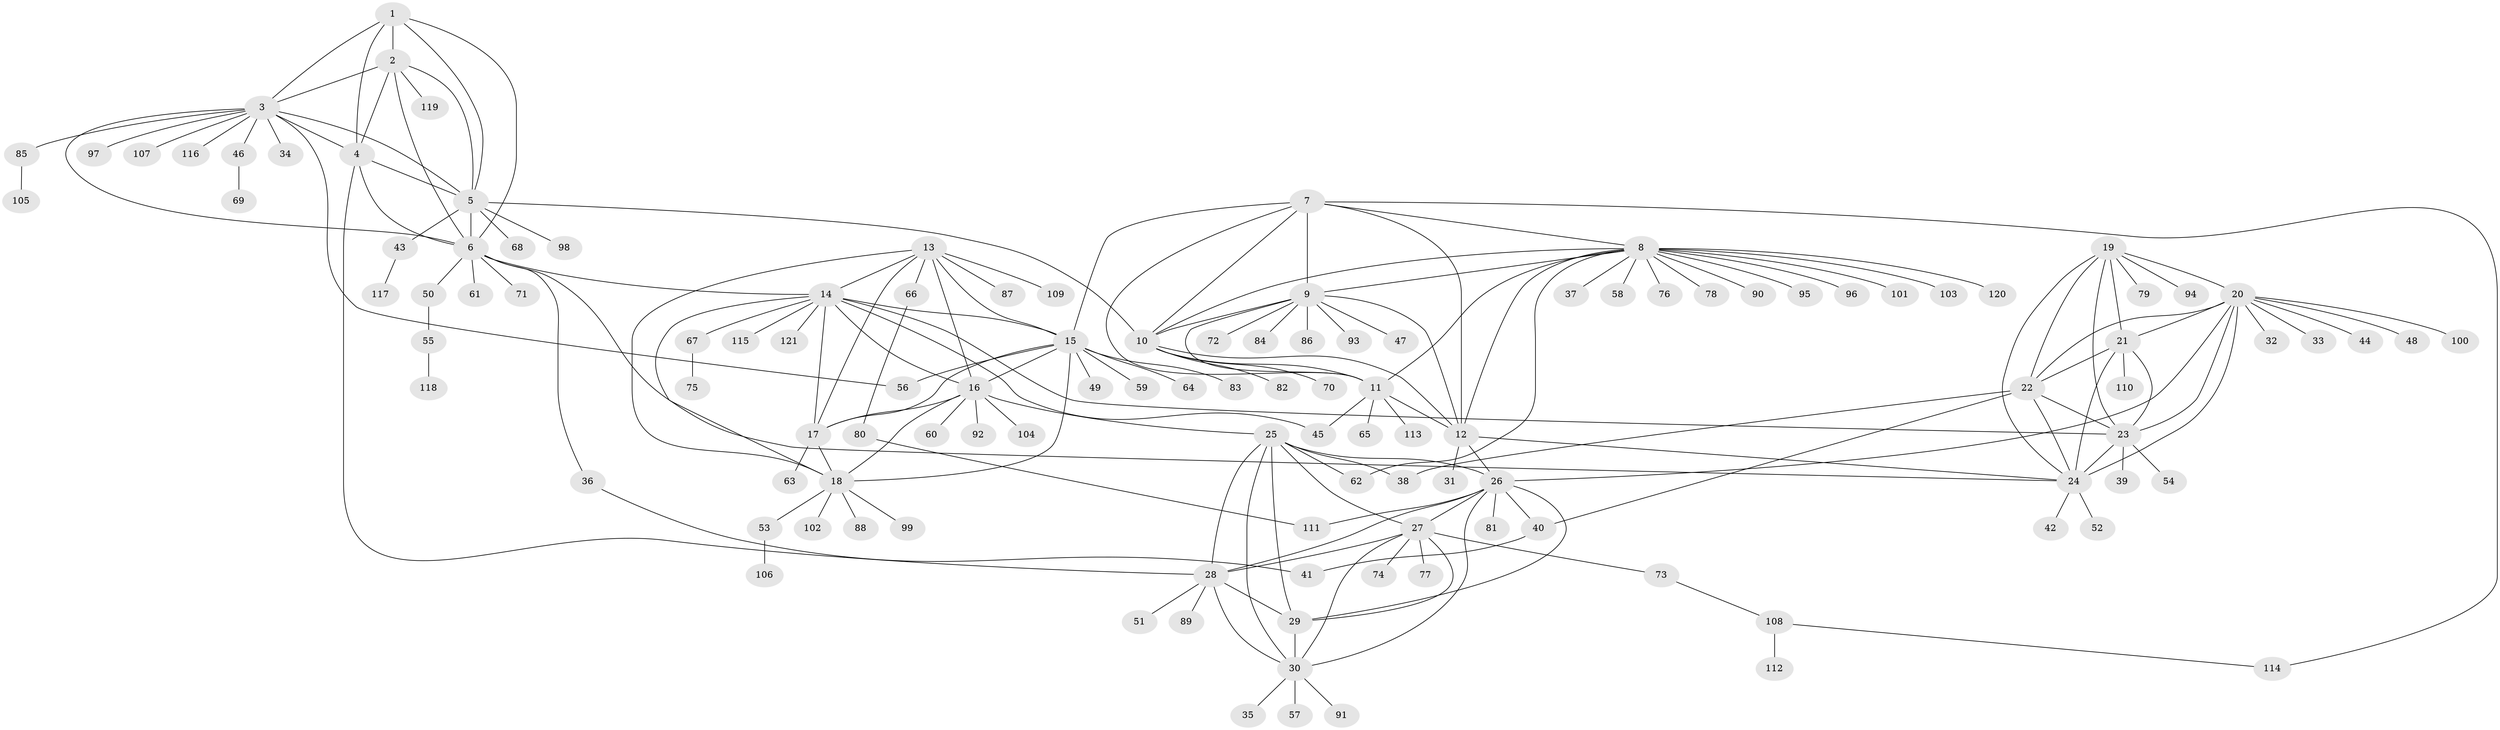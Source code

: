 // coarse degree distribution, {5: 0.07058823529411765, 11: 0.011764705882352941, 6: 0.023529411764705882, 8: 0.047058823529411764, 10: 0.03529411764705882, 15: 0.011764705882352941, 7: 0.047058823529411764, 16: 0.011764705882352941, 9: 0.011764705882352941, 1: 0.5529411764705883, 3: 0.023529411764705882, 2: 0.15294117647058825}
// Generated by graph-tools (version 1.1) at 2025/52/03/04/25 22:52:29]
// undirected, 121 vertices, 184 edges
graph export_dot {
  node [color=gray90,style=filled];
  1;
  2;
  3;
  4;
  5;
  6;
  7;
  8;
  9;
  10;
  11;
  12;
  13;
  14;
  15;
  16;
  17;
  18;
  19;
  20;
  21;
  22;
  23;
  24;
  25;
  26;
  27;
  28;
  29;
  30;
  31;
  32;
  33;
  34;
  35;
  36;
  37;
  38;
  39;
  40;
  41;
  42;
  43;
  44;
  45;
  46;
  47;
  48;
  49;
  50;
  51;
  52;
  53;
  54;
  55;
  56;
  57;
  58;
  59;
  60;
  61;
  62;
  63;
  64;
  65;
  66;
  67;
  68;
  69;
  70;
  71;
  72;
  73;
  74;
  75;
  76;
  77;
  78;
  79;
  80;
  81;
  82;
  83;
  84;
  85;
  86;
  87;
  88;
  89;
  90;
  91;
  92;
  93;
  94;
  95;
  96;
  97;
  98;
  99;
  100;
  101;
  102;
  103;
  104;
  105;
  106;
  107;
  108;
  109;
  110;
  111;
  112;
  113;
  114;
  115;
  116;
  117;
  118;
  119;
  120;
  121;
  1 -- 2;
  1 -- 3;
  1 -- 4;
  1 -- 5;
  1 -- 6;
  2 -- 3;
  2 -- 4;
  2 -- 5;
  2 -- 6;
  2 -- 119;
  3 -- 4;
  3 -- 5;
  3 -- 6;
  3 -- 34;
  3 -- 46;
  3 -- 56;
  3 -- 85;
  3 -- 97;
  3 -- 107;
  3 -- 116;
  4 -- 5;
  4 -- 6;
  4 -- 28;
  5 -- 6;
  5 -- 10;
  5 -- 43;
  5 -- 68;
  5 -- 98;
  6 -- 14;
  6 -- 24;
  6 -- 36;
  6 -- 50;
  6 -- 61;
  6 -- 71;
  7 -- 8;
  7 -- 9;
  7 -- 10;
  7 -- 11;
  7 -- 12;
  7 -- 15;
  7 -- 114;
  8 -- 9;
  8 -- 10;
  8 -- 11;
  8 -- 12;
  8 -- 37;
  8 -- 58;
  8 -- 62;
  8 -- 76;
  8 -- 78;
  8 -- 90;
  8 -- 95;
  8 -- 96;
  8 -- 101;
  8 -- 103;
  8 -- 120;
  9 -- 10;
  9 -- 11;
  9 -- 12;
  9 -- 47;
  9 -- 72;
  9 -- 84;
  9 -- 86;
  9 -- 93;
  10 -- 11;
  10 -- 12;
  10 -- 70;
  10 -- 82;
  11 -- 12;
  11 -- 45;
  11 -- 65;
  11 -- 113;
  12 -- 24;
  12 -- 26;
  12 -- 31;
  13 -- 14;
  13 -- 15;
  13 -- 16;
  13 -- 17;
  13 -- 18;
  13 -- 66;
  13 -- 87;
  13 -- 109;
  14 -- 15;
  14 -- 16;
  14 -- 17;
  14 -- 18;
  14 -- 23;
  14 -- 45;
  14 -- 67;
  14 -- 115;
  14 -- 121;
  15 -- 16;
  15 -- 17;
  15 -- 18;
  15 -- 49;
  15 -- 56;
  15 -- 59;
  15 -- 64;
  15 -- 83;
  16 -- 17;
  16 -- 18;
  16 -- 25;
  16 -- 60;
  16 -- 92;
  16 -- 104;
  17 -- 18;
  17 -- 63;
  18 -- 53;
  18 -- 88;
  18 -- 99;
  18 -- 102;
  19 -- 20;
  19 -- 21;
  19 -- 22;
  19 -- 23;
  19 -- 24;
  19 -- 79;
  19 -- 94;
  20 -- 21;
  20 -- 22;
  20 -- 23;
  20 -- 24;
  20 -- 26;
  20 -- 32;
  20 -- 33;
  20 -- 44;
  20 -- 48;
  20 -- 100;
  21 -- 22;
  21 -- 23;
  21 -- 24;
  21 -- 110;
  22 -- 23;
  22 -- 24;
  22 -- 38;
  22 -- 40;
  23 -- 24;
  23 -- 39;
  23 -- 54;
  24 -- 42;
  24 -- 52;
  25 -- 26;
  25 -- 27;
  25 -- 28;
  25 -- 29;
  25 -- 30;
  25 -- 38;
  25 -- 62;
  26 -- 27;
  26 -- 28;
  26 -- 29;
  26 -- 30;
  26 -- 40;
  26 -- 81;
  26 -- 111;
  27 -- 28;
  27 -- 29;
  27 -- 30;
  27 -- 73;
  27 -- 74;
  27 -- 77;
  28 -- 29;
  28 -- 30;
  28 -- 51;
  28 -- 89;
  29 -- 30;
  30 -- 35;
  30 -- 57;
  30 -- 91;
  36 -- 41;
  40 -- 41;
  43 -- 117;
  46 -- 69;
  50 -- 55;
  53 -- 106;
  55 -- 118;
  66 -- 80;
  67 -- 75;
  73 -- 108;
  80 -- 111;
  85 -- 105;
  108 -- 112;
  108 -- 114;
}
